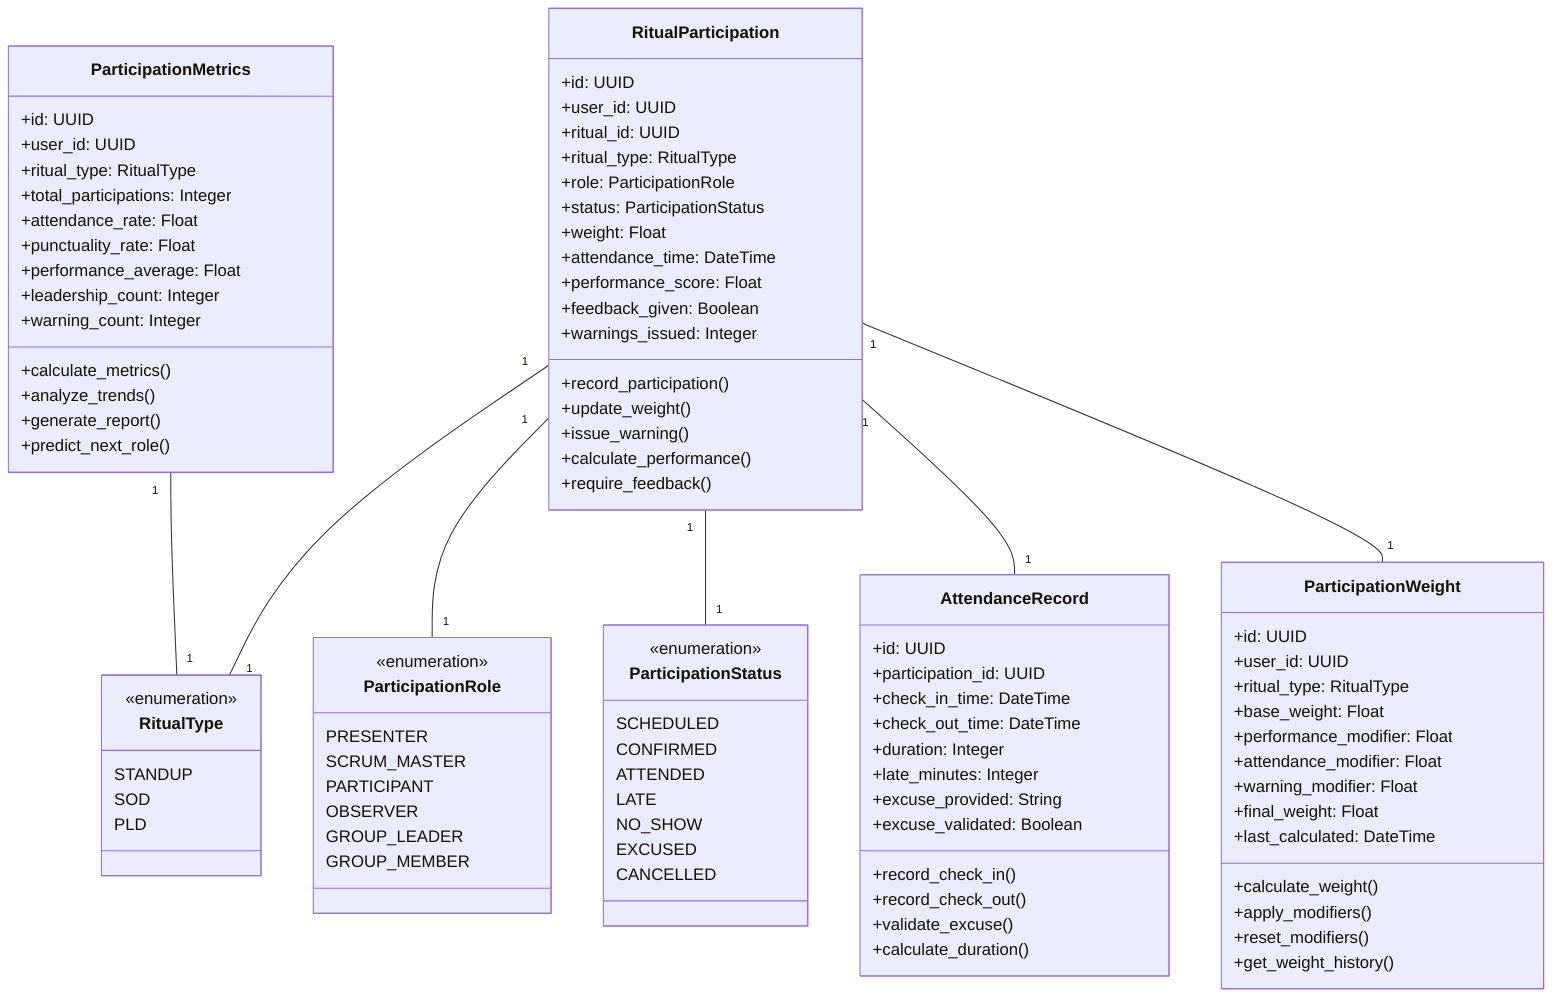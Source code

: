 classDiagram
    class RitualParticipation {
        +id: UUID
        +user_id: UUID
        +ritual_id: UUID
        +ritual_type: RitualType
        +role: ParticipationRole
        +status: ParticipationStatus
        +weight: Float
        +attendance_time: DateTime
        +performance_score: Float
        +feedback_given: Boolean
        +warnings_issued: Integer
        +record_participation()
        +update_weight()
        +issue_warning()
        +calculate_performance()
        +require_feedback()
    }

    class RitualType {
        <<enumeration>>
        STANDUP
        SOD
        PLD
    }

    class ParticipationRole {
        <<enumeration>>
        PRESENTER
        SCRUM_MASTER
        PARTICIPANT
        OBSERVER
        GROUP_LEADER
        GROUP_MEMBER
    }

    class ParticipationStatus {
        <<enumeration>>
        SCHEDULED
        CONFIRMED
        ATTENDED
        LATE
        NO_SHOW
        EXCUSED
        CANCELLED
    }

    class ParticipationMetrics {
        +id: UUID
        +user_id: UUID
        +ritual_type: RitualType
        +total_participations: Integer
        +attendance_rate: Float
        +punctuality_rate: Float
        +performance_average: Float
        +leadership_count: Integer
        +warning_count: Integer
        +calculate_metrics()
        +analyze_trends()
        +generate_report()
        +predict_next_role()
    }

    class AttendanceRecord {
        +id: UUID
        +participation_id: UUID
        +check_in_time: DateTime
        +check_out_time: DateTime
        +duration: Integer
        +late_minutes: Integer
        +excuse_provided: String
        +excuse_validated: Boolean
        +record_check_in()
        +record_check_out()
        +validate_excuse()
        +calculate_duration()
    }

    class ParticipationWeight {
        +id: UUID
        +user_id: UUID
        +ritual_type: RitualType
        +base_weight: Float
        +performance_modifier: Float
        +attendance_modifier: Float
        +warning_modifier: Float
        +final_weight: Float
        +last_calculated: DateTime
        +calculate_weight()
        +apply_modifiers()
        +reset_modifiers()
        +get_weight_history()
    }

    RitualParticipation "1" -- "1" RitualType
    RitualParticipation "1" -- "1" ParticipationRole
    RitualParticipation "1" -- "1" ParticipationStatus
    RitualParticipation "1" -- "1" AttendanceRecord
    RitualParticipation "1" -- "1" ParticipationWeight
    ParticipationMetrics "1" -- "1" RitualType